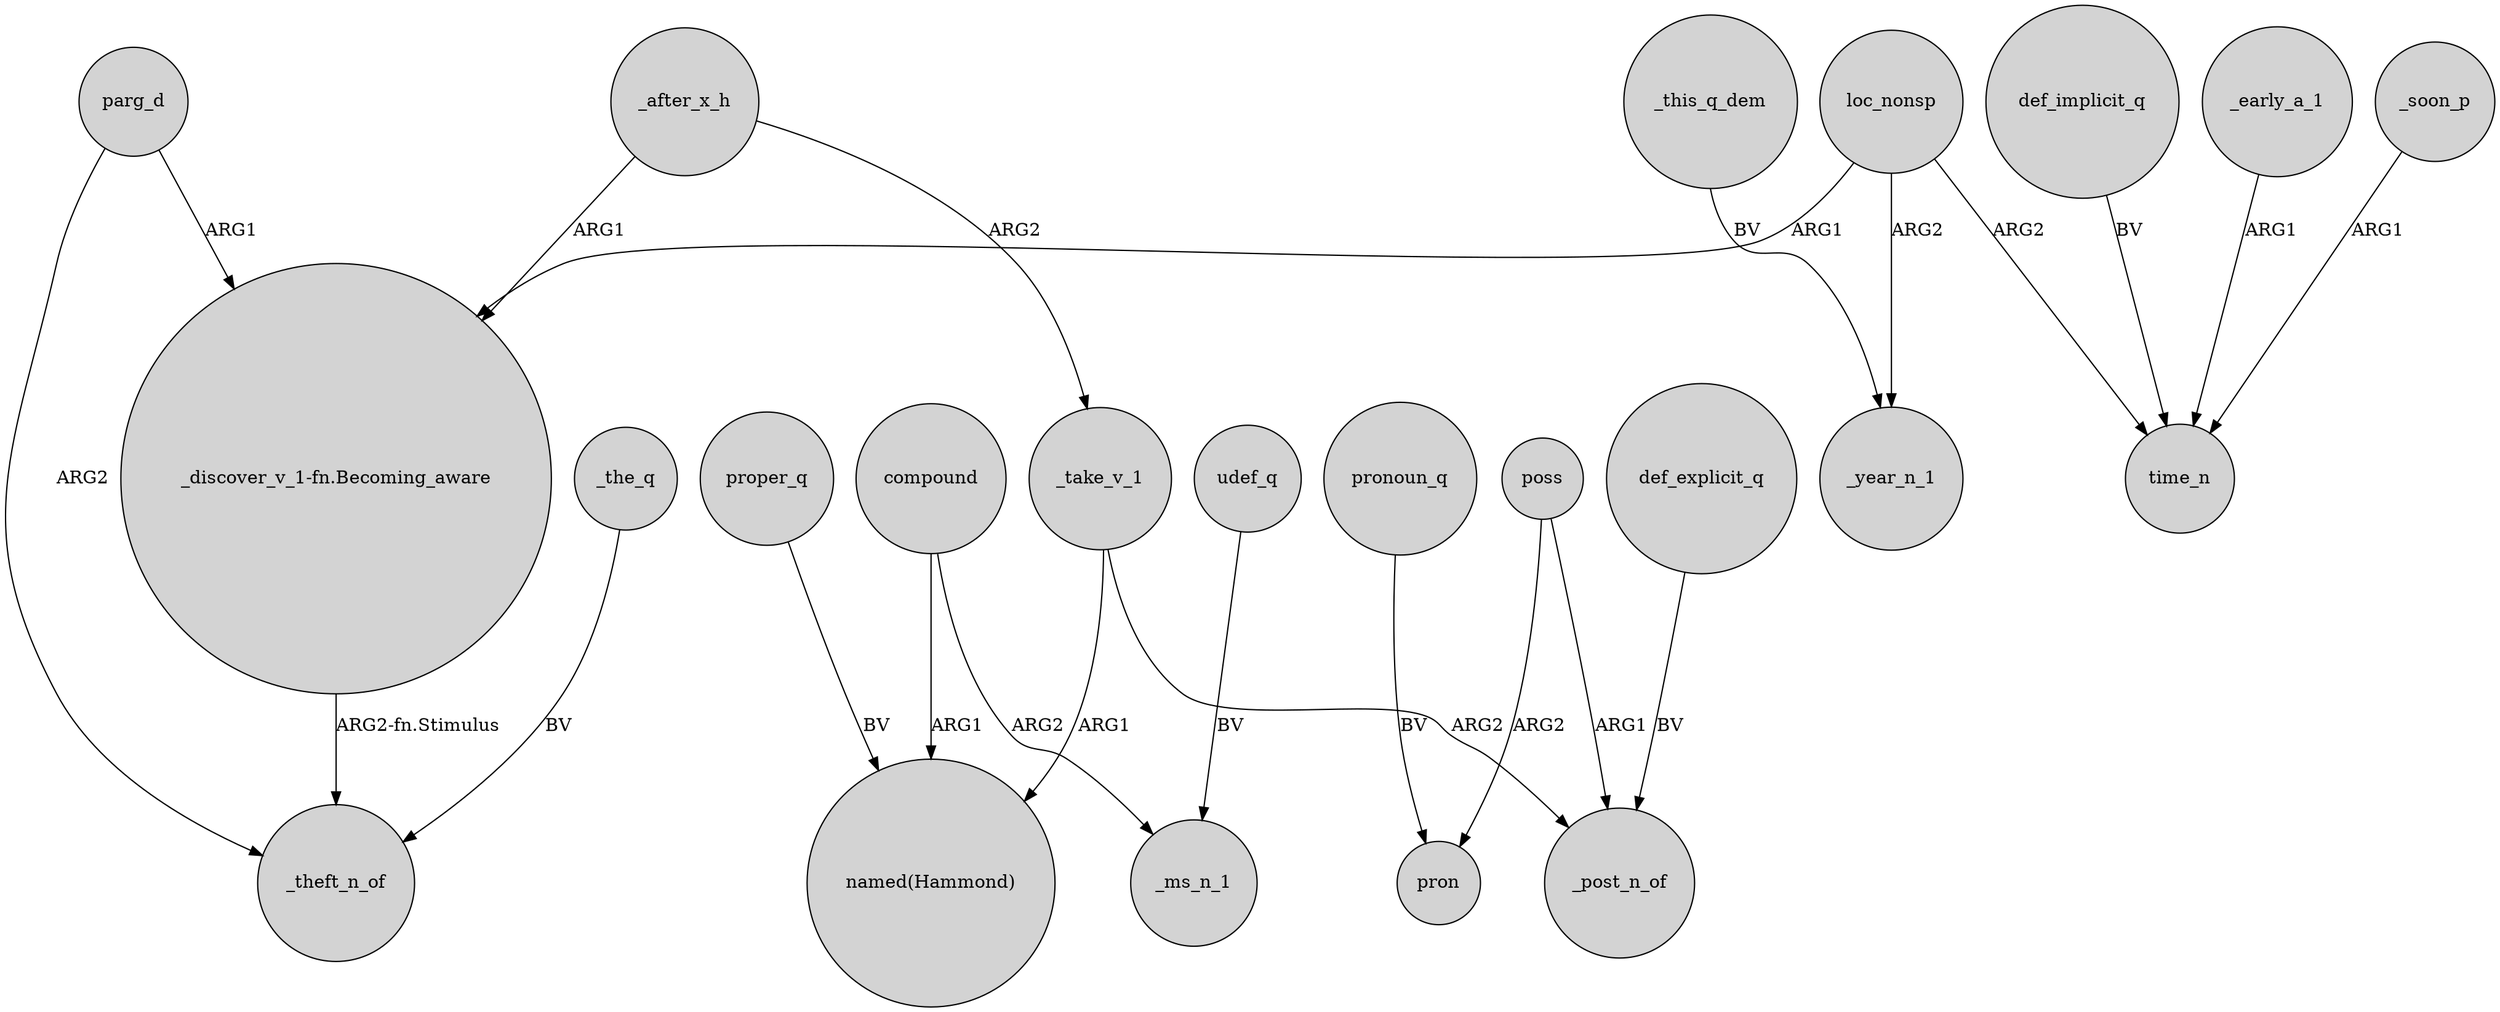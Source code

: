 digraph {
	node [shape=circle style=filled]
	"_discover_v_1-fn.Becoming_aware" -> _theft_n_of [label="ARG2-fn.Stimulus"]
	poss -> pron [label=ARG2]
	proper_q -> "named(Hammond)" [label=BV]
	compound -> "named(Hammond)" [label=ARG1]
	poss -> _post_n_of [label=ARG1]
	_after_x_h -> _take_v_1 [label=ARG2]
	compound -> _ms_n_1 [label=ARG2]
	loc_nonsp -> time_n [label=ARG2]
	parg_d -> _theft_n_of [label=ARG2]
	pronoun_q -> pron [label=BV]
	udef_q -> _ms_n_1 [label=BV]
	_take_v_1 -> "named(Hammond)" [label=ARG1]
	loc_nonsp -> "_discover_v_1-fn.Becoming_aware" [label=ARG1]
	_the_q -> _theft_n_of [label=BV]
	loc_nonsp -> _year_n_1 [label=ARG2]
	_take_v_1 -> _post_n_of [label=ARG2]
	_early_a_1 -> time_n [label=ARG1]
	_after_x_h -> "_discover_v_1-fn.Becoming_aware" [label=ARG1]
	parg_d -> "_discover_v_1-fn.Becoming_aware" [label=ARG1]
	_soon_p -> time_n [label=ARG1]
	def_explicit_q -> _post_n_of [label=BV]
	def_implicit_q -> time_n [label=BV]
	_this_q_dem -> _year_n_1 [label=BV]
}
